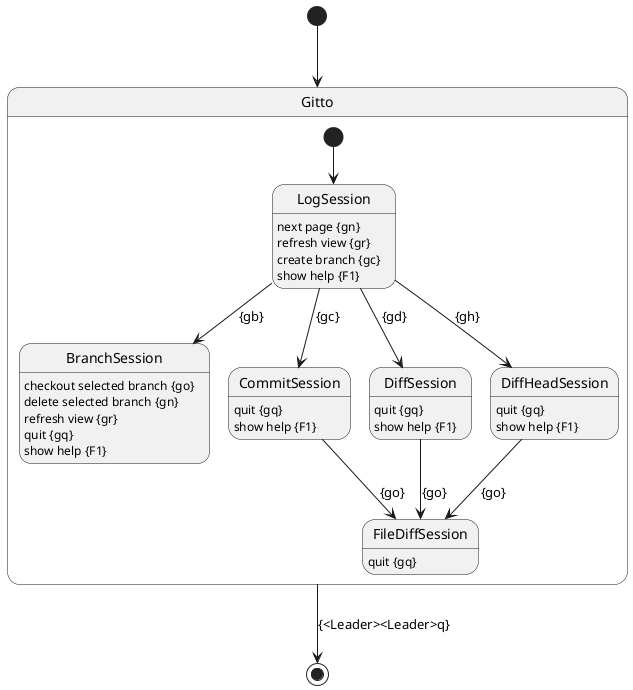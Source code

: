 @startuml

[*] --> Gitto

state Gitto {
    [*] --> LogSession

    LogSession : next page {gn}
    LogSession : refresh view {gr}
    LogSession : create branch {gc}
    LogSession : show help {F1}
    LogSession --> BranchSession : {gb}
    LogSession --> CommitSession : {gc}
    LogSession --> DiffSession : {gd}
    LogSession --> DiffHeadSession : {gh}

    BranchSession : checkout selected branch {go}
    BranchSession : delete selected branch {gn}
    BranchSession : refresh view {gr}
    BranchSession : quit {gq}
    BranchSession : show help {F1}

    CommitSession --> FileDiffSession : {go}
    CommitSession : quit {gq}
    CommitSession : show help {F1}

    DiffSession --> FileDiffSession : {go}
    DiffSession : quit {gq}
    DiffSession : show help {F1}

    DiffHeadSession --> FileDiffSession : {go}
    DiffHeadSession : quit {gq}
    DiffHeadSession : show help {F1}

    FileDiffSession: quit {gq}
}

Gitto --> [*] : {<Leader><Leader>q}
@enduml

